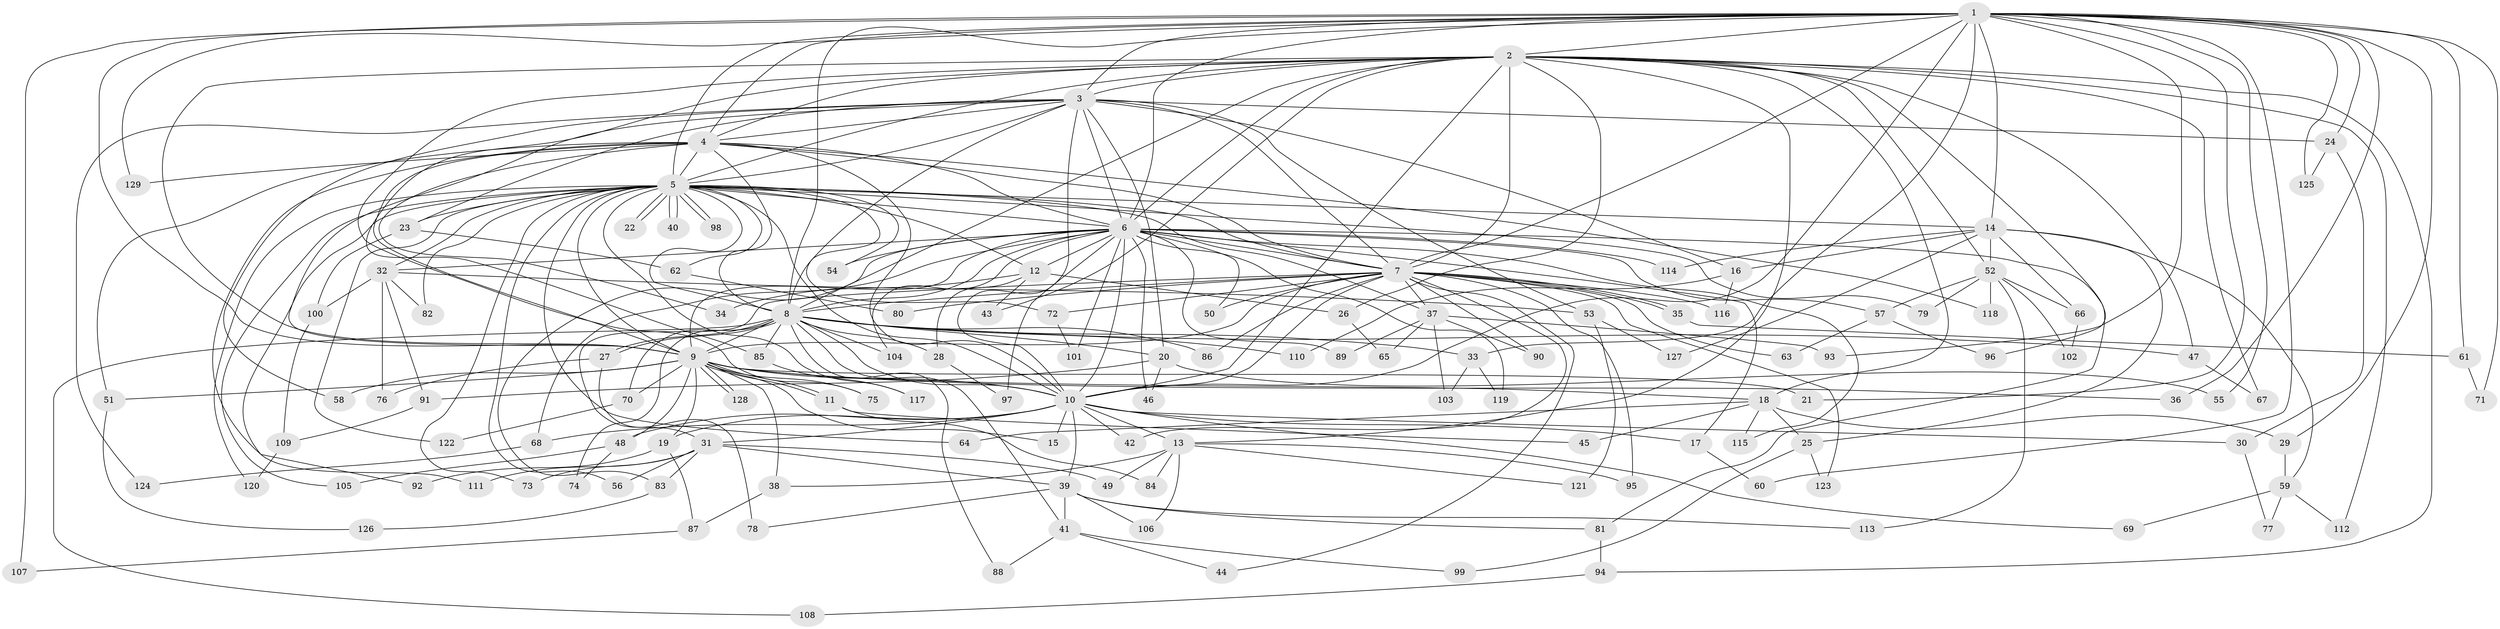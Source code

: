 // coarse degree distribution, {24: 0.03, 17: 0.01, 15: 0.01, 28: 0.01, 29: 0.01, 22: 0.01, 4: 0.08, 6: 0.01, 8: 0.01, 9: 0.02, 2: 0.55, 3: 0.14, 7: 0.05, 5: 0.03, 1: 0.03}
// Generated by graph-tools (version 1.1) at 2025/23/03/03/25 07:23:38]
// undirected, 129 vertices, 283 edges
graph export_dot {
graph [start="1"]
  node [color=gray90,style=filled];
  1;
  2;
  3;
  4;
  5;
  6;
  7;
  8;
  9;
  10;
  11;
  12;
  13;
  14;
  15;
  16;
  17;
  18;
  19;
  20;
  21;
  22;
  23;
  24;
  25;
  26;
  27;
  28;
  29;
  30;
  31;
  32;
  33;
  34;
  35;
  36;
  37;
  38;
  39;
  40;
  41;
  42;
  43;
  44;
  45;
  46;
  47;
  48;
  49;
  50;
  51;
  52;
  53;
  54;
  55;
  56;
  57;
  58;
  59;
  60;
  61;
  62;
  63;
  64;
  65;
  66;
  67;
  68;
  69;
  70;
  71;
  72;
  73;
  74;
  75;
  76;
  77;
  78;
  79;
  80;
  81;
  82;
  83;
  84;
  85;
  86;
  87;
  88;
  89;
  90;
  91;
  92;
  93;
  94;
  95;
  96;
  97;
  98;
  99;
  100;
  101;
  102;
  103;
  104;
  105;
  106;
  107;
  108;
  109;
  110;
  111;
  112;
  113;
  114;
  115;
  116;
  117;
  118;
  119;
  120;
  121;
  122;
  123;
  124;
  125;
  126;
  127;
  128;
  129;
  1 -- 2;
  1 -- 3;
  1 -- 4;
  1 -- 5;
  1 -- 6;
  1 -- 7;
  1 -- 8;
  1 -- 9;
  1 -- 10;
  1 -- 14;
  1 -- 21;
  1 -- 24;
  1 -- 29;
  1 -- 33;
  1 -- 36;
  1 -- 55;
  1 -- 60;
  1 -- 61;
  1 -- 71;
  1 -- 93;
  1 -- 107;
  1 -- 125;
  1 -- 129;
  2 -- 3;
  2 -- 4;
  2 -- 5;
  2 -- 6;
  2 -- 7;
  2 -- 8;
  2 -- 9;
  2 -- 10;
  2 -- 13;
  2 -- 18;
  2 -- 26;
  2 -- 43;
  2 -- 47;
  2 -- 52;
  2 -- 67;
  2 -- 75;
  2 -- 85;
  2 -- 94;
  2 -- 96;
  2 -- 112;
  3 -- 4;
  3 -- 5;
  3 -- 6;
  3 -- 7;
  3 -- 8;
  3 -- 9;
  3 -- 10;
  3 -- 16;
  3 -- 20;
  3 -- 23;
  3 -- 24;
  3 -- 53;
  3 -- 58;
  3 -- 124;
  4 -- 5;
  4 -- 6;
  4 -- 7;
  4 -- 8;
  4 -- 9;
  4 -- 10;
  4 -- 34;
  4 -- 51;
  4 -- 111;
  4 -- 118;
  4 -- 129;
  5 -- 6;
  5 -- 7;
  5 -- 8;
  5 -- 9;
  5 -- 10;
  5 -- 12;
  5 -- 14;
  5 -- 22;
  5 -- 22;
  5 -- 23;
  5 -- 32;
  5 -- 37;
  5 -- 40;
  5 -- 40;
  5 -- 54;
  5 -- 56;
  5 -- 62;
  5 -- 64;
  5 -- 72;
  5 -- 73;
  5 -- 79;
  5 -- 82;
  5 -- 92;
  5 -- 98;
  5 -- 98;
  5 -- 105;
  5 -- 117;
  5 -- 120;
  5 -- 122;
  6 -- 7;
  6 -- 8;
  6 -- 9;
  6 -- 10;
  6 -- 12;
  6 -- 17;
  6 -- 32;
  6 -- 46;
  6 -- 50;
  6 -- 54;
  6 -- 57;
  6 -- 68;
  6 -- 81;
  6 -- 83;
  6 -- 89;
  6 -- 97;
  6 -- 101;
  6 -- 104;
  6 -- 114;
  6 -- 115;
  6 -- 119;
  7 -- 8;
  7 -- 9;
  7 -- 10;
  7 -- 31;
  7 -- 35;
  7 -- 35;
  7 -- 37;
  7 -- 42;
  7 -- 44;
  7 -- 50;
  7 -- 63;
  7 -- 72;
  7 -- 80;
  7 -- 86;
  7 -- 90;
  7 -- 95;
  7 -- 116;
  7 -- 123;
  8 -- 9;
  8 -- 10;
  8 -- 20;
  8 -- 27;
  8 -- 27;
  8 -- 28;
  8 -- 33;
  8 -- 41;
  8 -- 47;
  8 -- 70;
  8 -- 74;
  8 -- 85;
  8 -- 86;
  8 -- 88;
  8 -- 104;
  8 -- 108;
  8 -- 110;
  9 -- 10;
  9 -- 11;
  9 -- 11;
  9 -- 15;
  9 -- 18;
  9 -- 19;
  9 -- 21;
  9 -- 36;
  9 -- 38;
  9 -- 48;
  9 -- 51;
  9 -- 58;
  9 -- 70;
  9 -- 75;
  9 -- 128;
  9 -- 128;
  10 -- 13;
  10 -- 15;
  10 -- 17;
  10 -- 19;
  10 -- 30;
  10 -- 31;
  10 -- 39;
  10 -- 42;
  10 -- 48;
  10 -- 68;
  10 -- 69;
  11 -- 45;
  11 -- 84;
  12 -- 26;
  12 -- 28;
  12 -- 34;
  12 -- 43;
  13 -- 38;
  13 -- 49;
  13 -- 84;
  13 -- 95;
  13 -- 106;
  13 -- 121;
  14 -- 16;
  14 -- 25;
  14 -- 52;
  14 -- 59;
  14 -- 66;
  14 -- 114;
  14 -- 127;
  16 -- 110;
  16 -- 116;
  17 -- 60;
  18 -- 25;
  18 -- 29;
  18 -- 45;
  18 -- 64;
  18 -- 115;
  19 -- 87;
  19 -- 92;
  20 -- 46;
  20 -- 55;
  20 -- 91;
  23 -- 62;
  23 -- 100;
  24 -- 30;
  24 -- 125;
  25 -- 99;
  25 -- 123;
  26 -- 65;
  27 -- 76;
  27 -- 78;
  28 -- 97;
  29 -- 59;
  30 -- 77;
  31 -- 39;
  31 -- 49;
  31 -- 56;
  31 -- 73;
  31 -- 83;
  31 -- 111;
  32 -- 53;
  32 -- 76;
  32 -- 82;
  32 -- 91;
  32 -- 100;
  33 -- 103;
  33 -- 119;
  35 -- 61;
  37 -- 65;
  37 -- 89;
  37 -- 90;
  37 -- 93;
  37 -- 103;
  38 -- 87;
  39 -- 41;
  39 -- 78;
  39 -- 81;
  39 -- 106;
  39 -- 113;
  41 -- 44;
  41 -- 88;
  41 -- 99;
  47 -- 67;
  48 -- 74;
  48 -- 105;
  51 -- 126;
  52 -- 57;
  52 -- 66;
  52 -- 79;
  52 -- 102;
  52 -- 113;
  52 -- 118;
  53 -- 121;
  53 -- 127;
  57 -- 63;
  57 -- 96;
  59 -- 69;
  59 -- 77;
  59 -- 112;
  61 -- 71;
  62 -- 80;
  66 -- 102;
  68 -- 124;
  70 -- 122;
  72 -- 101;
  81 -- 94;
  83 -- 126;
  85 -- 117;
  87 -- 107;
  91 -- 109;
  94 -- 108;
  100 -- 109;
  109 -- 120;
}
